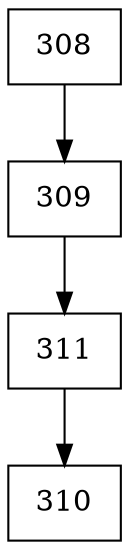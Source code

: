 digraph G {
  node [shape=record];
  node0 [label="{308}"];
  node0 -> node1;
  node1 [label="{309}"];
  node1 -> node2;
  node2 [label="{311}"];
  node2 -> node3;
  node3 [label="{310}"];
}
